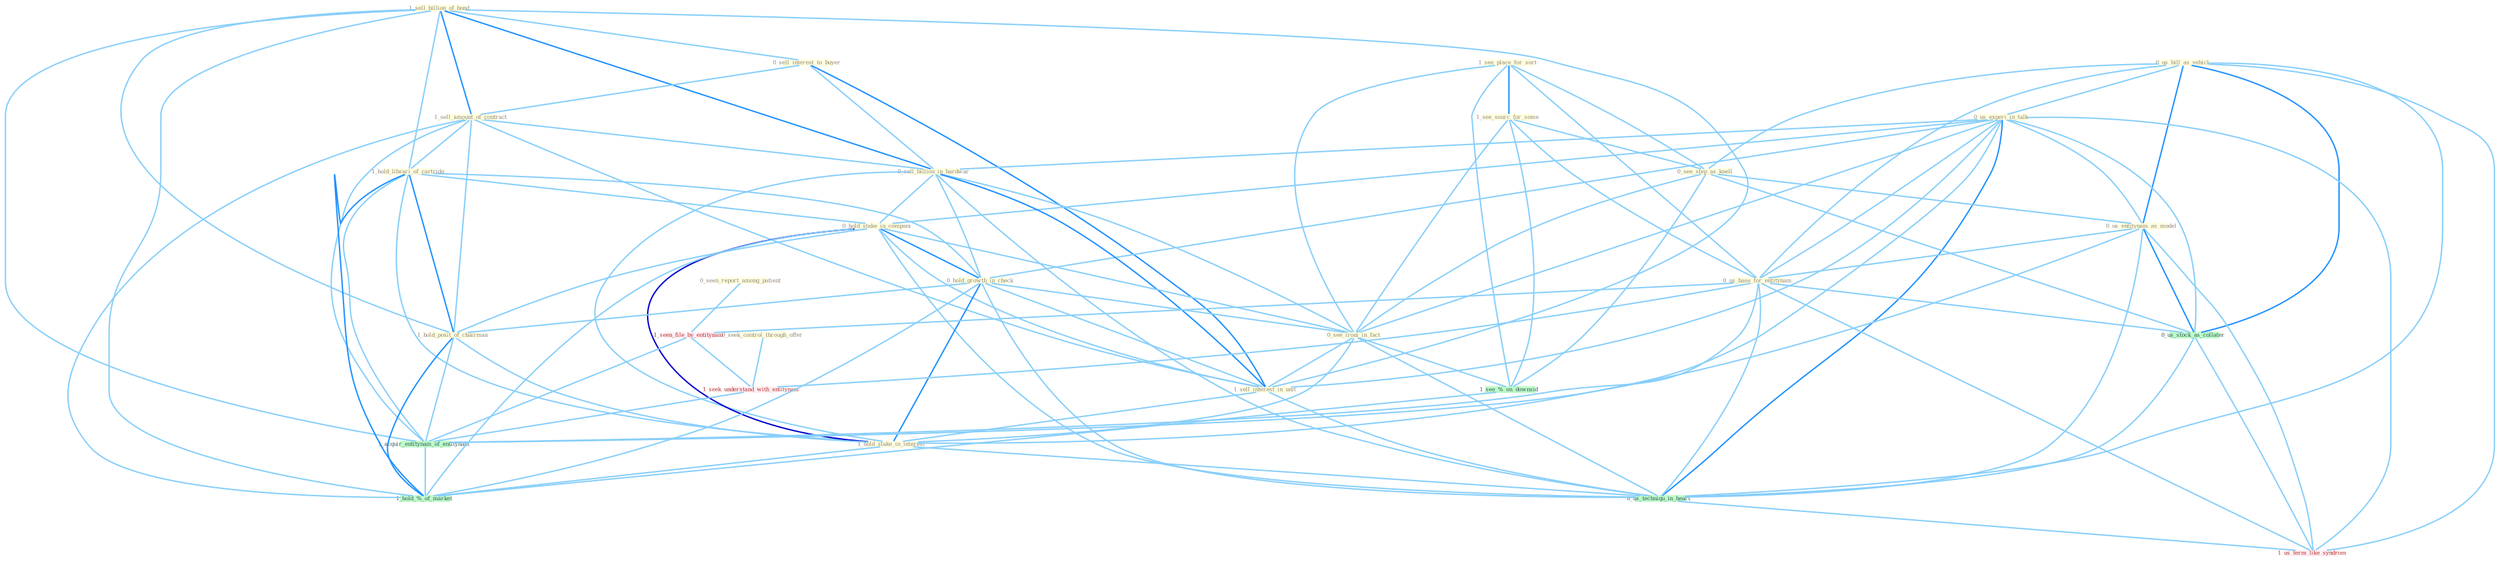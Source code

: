 Graph G{ 
    node
    [shape=polygon,style=filled,width=.5,height=.06,color="#BDFCC9",fixedsize=true,fontsize=4,
    fontcolor="#2f4f4f"];
    {node
    [color="#ffffe0", fontcolor="#8b7d6b"] "0_us_bill_as_vehicl " "1_sell_billion_of_bond " "0_seek_control_through_offer " "0_seen_report_among_patient " "0_sell_interest_to_buyer " "1_see_place_for_sort " "1_see_sourc_for_some " "1_sell_amount_of_contract " "1_hold_librari_of_cartridg " "0_us_experi_in_talk " "0_see_step_as_knell " "0_sell_billion_in_hardwar " "0_hold_stake_in_compani " "0_hold_growth_in_check " "1_hold_posit_of_chairman " "0_us_entitynam_as_model " "0_us_base_for_entitynam " "0_see_ironi_in_fact " "1_sell_interest_in_unit " "1_hold_stake_in_interest "}
{node [color="#fff0f5", fontcolor="#b22222"] "1_seen_file_by_entitynam " "1_seek_understand_with_entitynam " "1_us_term_like_syndrom "}
edge [color="#B0E2FF"];

	"0_us_bill_as_vehicl " -- "0_us_experi_in_talk " [w="1", color="#87cefa" ];
	"0_us_bill_as_vehicl " -- "0_see_step_as_knell " [w="1", color="#87cefa" ];
	"0_us_bill_as_vehicl " -- "0_us_entitynam_as_model " [w="2", color="#1e90ff" , len=0.8];
	"0_us_bill_as_vehicl " -- "0_us_base_for_entitynam " [w="1", color="#87cefa" ];
	"0_us_bill_as_vehicl " -- "0_us_stock_as_collater " [w="2", color="#1e90ff" , len=0.8];
	"0_us_bill_as_vehicl " -- "0_us_techniqu_in_heart " [w="1", color="#87cefa" ];
	"0_us_bill_as_vehicl " -- "1_us_term_like_syndrom " [w="1", color="#87cefa" ];
	"1_sell_billion_of_bond " -- "0_sell_interest_to_buyer " [w="1", color="#87cefa" ];
	"1_sell_billion_of_bond " -- "1_sell_amount_of_contract " [w="2", color="#1e90ff" , len=0.8];
	"1_sell_billion_of_bond " -- "1_hold_librari_of_cartridg " [w="1", color="#87cefa" ];
	"1_sell_billion_of_bond " -- "0_sell_billion_in_hardwar " [w="2", color="#1e90ff" , len=0.8];
	"1_sell_billion_of_bond " -- "1_hold_posit_of_chairman " [w="1", color="#87cefa" ];
	"1_sell_billion_of_bond " -- "1_sell_interest_in_unit " [w="1", color="#87cefa" ];
	"1_sell_billion_of_bond " -- "1_acquir_entitynam_of_entitynam " [w="1", color="#87cefa" ];
	"1_sell_billion_of_bond " -- "1_hold_%_of_market " [w="1", color="#87cefa" ];
	"0_seek_control_through_offer " -- "1_seek_understand_with_entitynam " [w="1", color="#87cefa" ];
	"0_seen_report_among_patient " -- "1_seen_file_by_entitynam " [w="1", color="#87cefa" ];
	"0_sell_interest_to_buyer " -- "1_sell_amount_of_contract " [w="1", color="#87cefa" ];
	"0_sell_interest_to_buyer " -- "0_sell_billion_in_hardwar " [w="1", color="#87cefa" ];
	"0_sell_interest_to_buyer " -- "1_sell_interest_in_unit " [w="2", color="#1e90ff" , len=0.8];
	"1_see_place_for_sort " -- "1_see_sourc_for_some " [w="2", color="#1e90ff" , len=0.8];
	"1_see_place_for_sort " -- "0_see_step_as_knell " [w="1", color="#87cefa" ];
	"1_see_place_for_sort " -- "0_us_base_for_entitynam " [w="1", color="#87cefa" ];
	"1_see_place_for_sort " -- "0_see_ironi_in_fact " [w="1", color="#87cefa" ];
	"1_see_place_for_sort " -- "1_see_%_on_downsid " [w="1", color="#87cefa" ];
	"1_see_sourc_for_some " -- "0_see_step_as_knell " [w="1", color="#87cefa" ];
	"1_see_sourc_for_some " -- "0_us_base_for_entitynam " [w="1", color="#87cefa" ];
	"1_see_sourc_for_some " -- "0_see_ironi_in_fact " [w="1", color="#87cefa" ];
	"1_see_sourc_for_some " -- "1_see_%_on_downsid " [w="1", color="#87cefa" ];
	"1_sell_amount_of_contract " -- "1_hold_librari_of_cartridg " [w="1", color="#87cefa" ];
	"1_sell_amount_of_contract " -- "0_sell_billion_in_hardwar " [w="1", color="#87cefa" ];
	"1_sell_amount_of_contract " -- "1_hold_posit_of_chairman " [w="1", color="#87cefa" ];
	"1_sell_amount_of_contract " -- "1_sell_interest_in_unit " [w="1", color="#87cefa" ];
	"1_sell_amount_of_contract " -- "1_acquir_entitynam_of_entitynam " [w="1", color="#87cefa" ];
	"1_sell_amount_of_contract " -- "1_hold_%_of_market " [w="1", color="#87cefa" ];
	"1_hold_librari_of_cartridg " -- "0_hold_stake_in_compani " [w="1", color="#87cefa" ];
	"1_hold_librari_of_cartridg " -- "0_hold_growth_in_check " [w="1", color="#87cefa" ];
	"1_hold_librari_of_cartridg " -- "1_hold_posit_of_chairman " [w="2", color="#1e90ff" , len=0.8];
	"1_hold_librari_of_cartridg " -- "1_hold_stake_in_interest " [w="1", color="#87cefa" ];
	"1_hold_librari_of_cartridg " -- "1_acquir_entitynam_of_entitynam " [w="1", color="#87cefa" ];
	"1_hold_librari_of_cartridg " -- "1_hold_%_of_market " [w="2", color="#1e90ff" , len=0.8];
	"0_us_experi_in_talk " -- "0_sell_billion_in_hardwar " [w="1", color="#87cefa" ];
	"0_us_experi_in_talk " -- "0_hold_stake_in_compani " [w="1", color="#87cefa" ];
	"0_us_experi_in_talk " -- "0_hold_growth_in_check " [w="1", color="#87cefa" ];
	"0_us_experi_in_talk " -- "0_us_entitynam_as_model " [w="1", color="#87cefa" ];
	"0_us_experi_in_talk " -- "0_us_base_for_entitynam " [w="1", color="#87cefa" ];
	"0_us_experi_in_talk " -- "0_see_ironi_in_fact " [w="1", color="#87cefa" ];
	"0_us_experi_in_talk " -- "1_sell_interest_in_unit " [w="1", color="#87cefa" ];
	"0_us_experi_in_talk " -- "1_hold_stake_in_interest " [w="1", color="#87cefa" ];
	"0_us_experi_in_talk " -- "0_us_stock_as_collater " [w="1", color="#87cefa" ];
	"0_us_experi_in_talk " -- "0_us_techniqu_in_heart " [w="2", color="#1e90ff" , len=0.8];
	"0_us_experi_in_talk " -- "1_us_term_like_syndrom " [w="1", color="#87cefa" ];
	"0_see_step_as_knell " -- "0_us_entitynam_as_model " [w="1", color="#87cefa" ];
	"0_see_step_as_knell " -- "0_see_ironi_in_fact " [w="1", color="#87cefa" ];
	"0_see_step_as_knell " -- "0_us_stock_as_collater " [w="1", color="#87cefa" ];
	"0_see_step_as_knell " -- "1_see_%_on_downsid " [w="1", color="#87cefa" ];
	"0_sell_billion_in_hardwar " -- "0_hold_stake_in_compani " [w="1", color="#87cefa" ];
	"0_sell_billion_in_hardwar " -- "0_hold_growth_in_check " [w="1", color="#87cefa" ];
	"0_sell_billion_in_hardwar " -- "0_see_ironi_in_fact " [w="1", color="#87cefa" ];
	"0_sell_billion_in_hardwar " -- "1_sell_interest_in_unit " [w="2", color="#1e90ff" , len=0.8];
	"0_sell_billion_in_hardwar " -- "1_hold_stake_in_interest " [w="1", color="#87cefa" ];
	"0_sell_billion_in_hardwar " -- "0_us_techniqu_in_heart " [w="1", color="#87cefa" ];
	"0_hold_stake_in_compani " -- "0_hold_growth_in_check " [w="2", color="#1e90ff" , len=0.8];
	"0_hold_stake_in_compani " -- "1_hold_posit_of_chairman " [w="1", color="#87cefa" ];
	"0_hold_stake_in_compani " -- "0_see_ironi_in_fact " [w="1", color="#87cefa" ];
	"0_hold_stake_in_compani " -- "1_sell_interest_in_unit " [w="1", color="#87cefa" ];
	"0_hold_stake_in_compani " -- "1_hold_stake_in_interest " [w="3", color="#0000cd" , len=0.6];
	"0_hold_stake_in_compani " -- "0_us_techniqu_in_heart " [w="1", color="#87cefa" ];
	"0_hold_stake_in_compani " -- "1_hold_%_of_market " [w="1", color="#87cefa" ];
	"0_hold_growth_in_check " -- "1_hold_posit_of_chairman " [w="1", color="#87cefa" ];
	"0_hold_growth_in_check " -- "0_see_ironi_in_fact " [w="1", color="#87cefa" ];
	"0_hold_growth_in_check " -- "1_sell_interest_in_unit " [w="1", color="#87cefa" ];
	"0_hold_growth_in_check " -- "1_hold_stake_in_interest " [w="2", color="#1e90ff" , len=0.8];
	"0_hold_growth_in_check " -- "0_us_techniqu_in_heart " [w="1", color="#87cefa" ];
	"0_hold_growth_in_check " -- "1_hold_%_of_market " [w="1", color="#87cefa" ];
	"1_hold_posit_of_chairman " -- "1_hold_stake_in_interest " [w="1", color="#87cefa" ];
	"1_hold_posit_of_chairman " -- "1_acquir_entitynam_of_entitynam " [w="1", color="#87cefa" ];
	"1_hold_posit_of_chairman " -- "1_hold_%_of_market " [w="2", color="#1e90ff" , len=0.8];
	"0_us_entitynam_as_model " -- "0_us_base_for_entitynam " [w="1", color="#87cefa" ];
	"0_us_entitynam_as_model " -- "0_us_stock_as_collater " [w="2", color="#1e90ff" , len=0.8];
	"0_us_entitynam_as_model " -- "1_acquir_entitynam_of_entitynam " [w="1", color="#87cefa" ];
	"0_us_entitynam_as_model " -- "0_us_techniqu_in_heart " [w="1", color="#87cefa" ];
	"0_us_entitynam_as_model " -- "1_us_term_like_syndrom " [w="1", color="#87cefa" ];
	"0_us_base_for_entitynam " -- "1_seen_file_by_entitynam " [w="1", color="#87cefa" ];
	"0_us_base_for_entitynam " -- "0_us_stock_as_collater " [w="1", color="#87cefa" ];
	"0_us_base_for_entitynam " -- "1_seek_understand_with_entitynam " [w="1", color="#87cefa" ];
	"0_us_base_for_entitynam " -- "1_acquir_entitynam_of_entitynam " [w="1", color="#87cefa" ];
	"0_us_base_for_entitynam " -- "0_us_techniqu_in_heart " [w="1", color="#87cefa" ];
	"0_us_base_for_entitynam " -- "1_us_term_like_syndrom " [w="1", color="#87cefa" ];
	"0_see_ironi_in_fact " -- "1_sell_interest_in_unit " [w="1", color="#87cefa" ];
	"0_see_ironi_in_fact " -- "1_hold_stake_in_interest " [w="1", color="#87cefa" ];
	"0_see_ironi_in_fact " -- "0_us_techniqu_in_heart " [w="1", color="#87cefa" ];
	"0_see_ironi_in_fact " -- "1_see_%_on_downsid " [w="1", color="#87cefa" ];
	"1_sell_interest_in_unit " -- "1_hold_stake_in_interest " [w="1", color="#87cefa" ];
	"1_sell_interest_in_unit " -- "0_us_techniqu_in_heart " [w="1", color="#87cefa" ];
	"1_hold_stake_in_interest " -- "0_us_techniqu_in_heart " [w="1", color="#87cefa" ];
	"1_hold_stake_in_interest " -- "1_hold_%_of_market " [w="1", color="#87cefa" ];
	"1_seen_file_by_entitynam " -- "1_seek_understand_with_entitynam " [w="1", color="#87cefa" ];
	"1_seen_file_by_entitynam " -- "1_acquir_entitynam_of_entitynam " [w="1", color="#87cefa" ];
	"0_us_stock_as_collater " -- "0_us_techniqu_in_heart " [w="1", color="#87cefa" ];
	"0_us_stock_as_collater " -- "1_us_term_like_syndrom " [w="1", color="#87cefa" ];
	"1_seek_understand_with_entitynam " -- "1_acquir_entitynam_of_entitynam " [w="1", color="#87cefa" ];
	"1_acquir_entitynam_of_entitynam " -- "1_hold_%_of_market " [w="1", color="#87cefa" ];
	"0_us_techniqu_in_heart " -- "1_us_term_like_syndrom " [w="1", color="#87cefa" ];
	"1_see_%_on_downsid " -- "1_hold_%_of_market " [w="1", color="#87cefa" ];
}